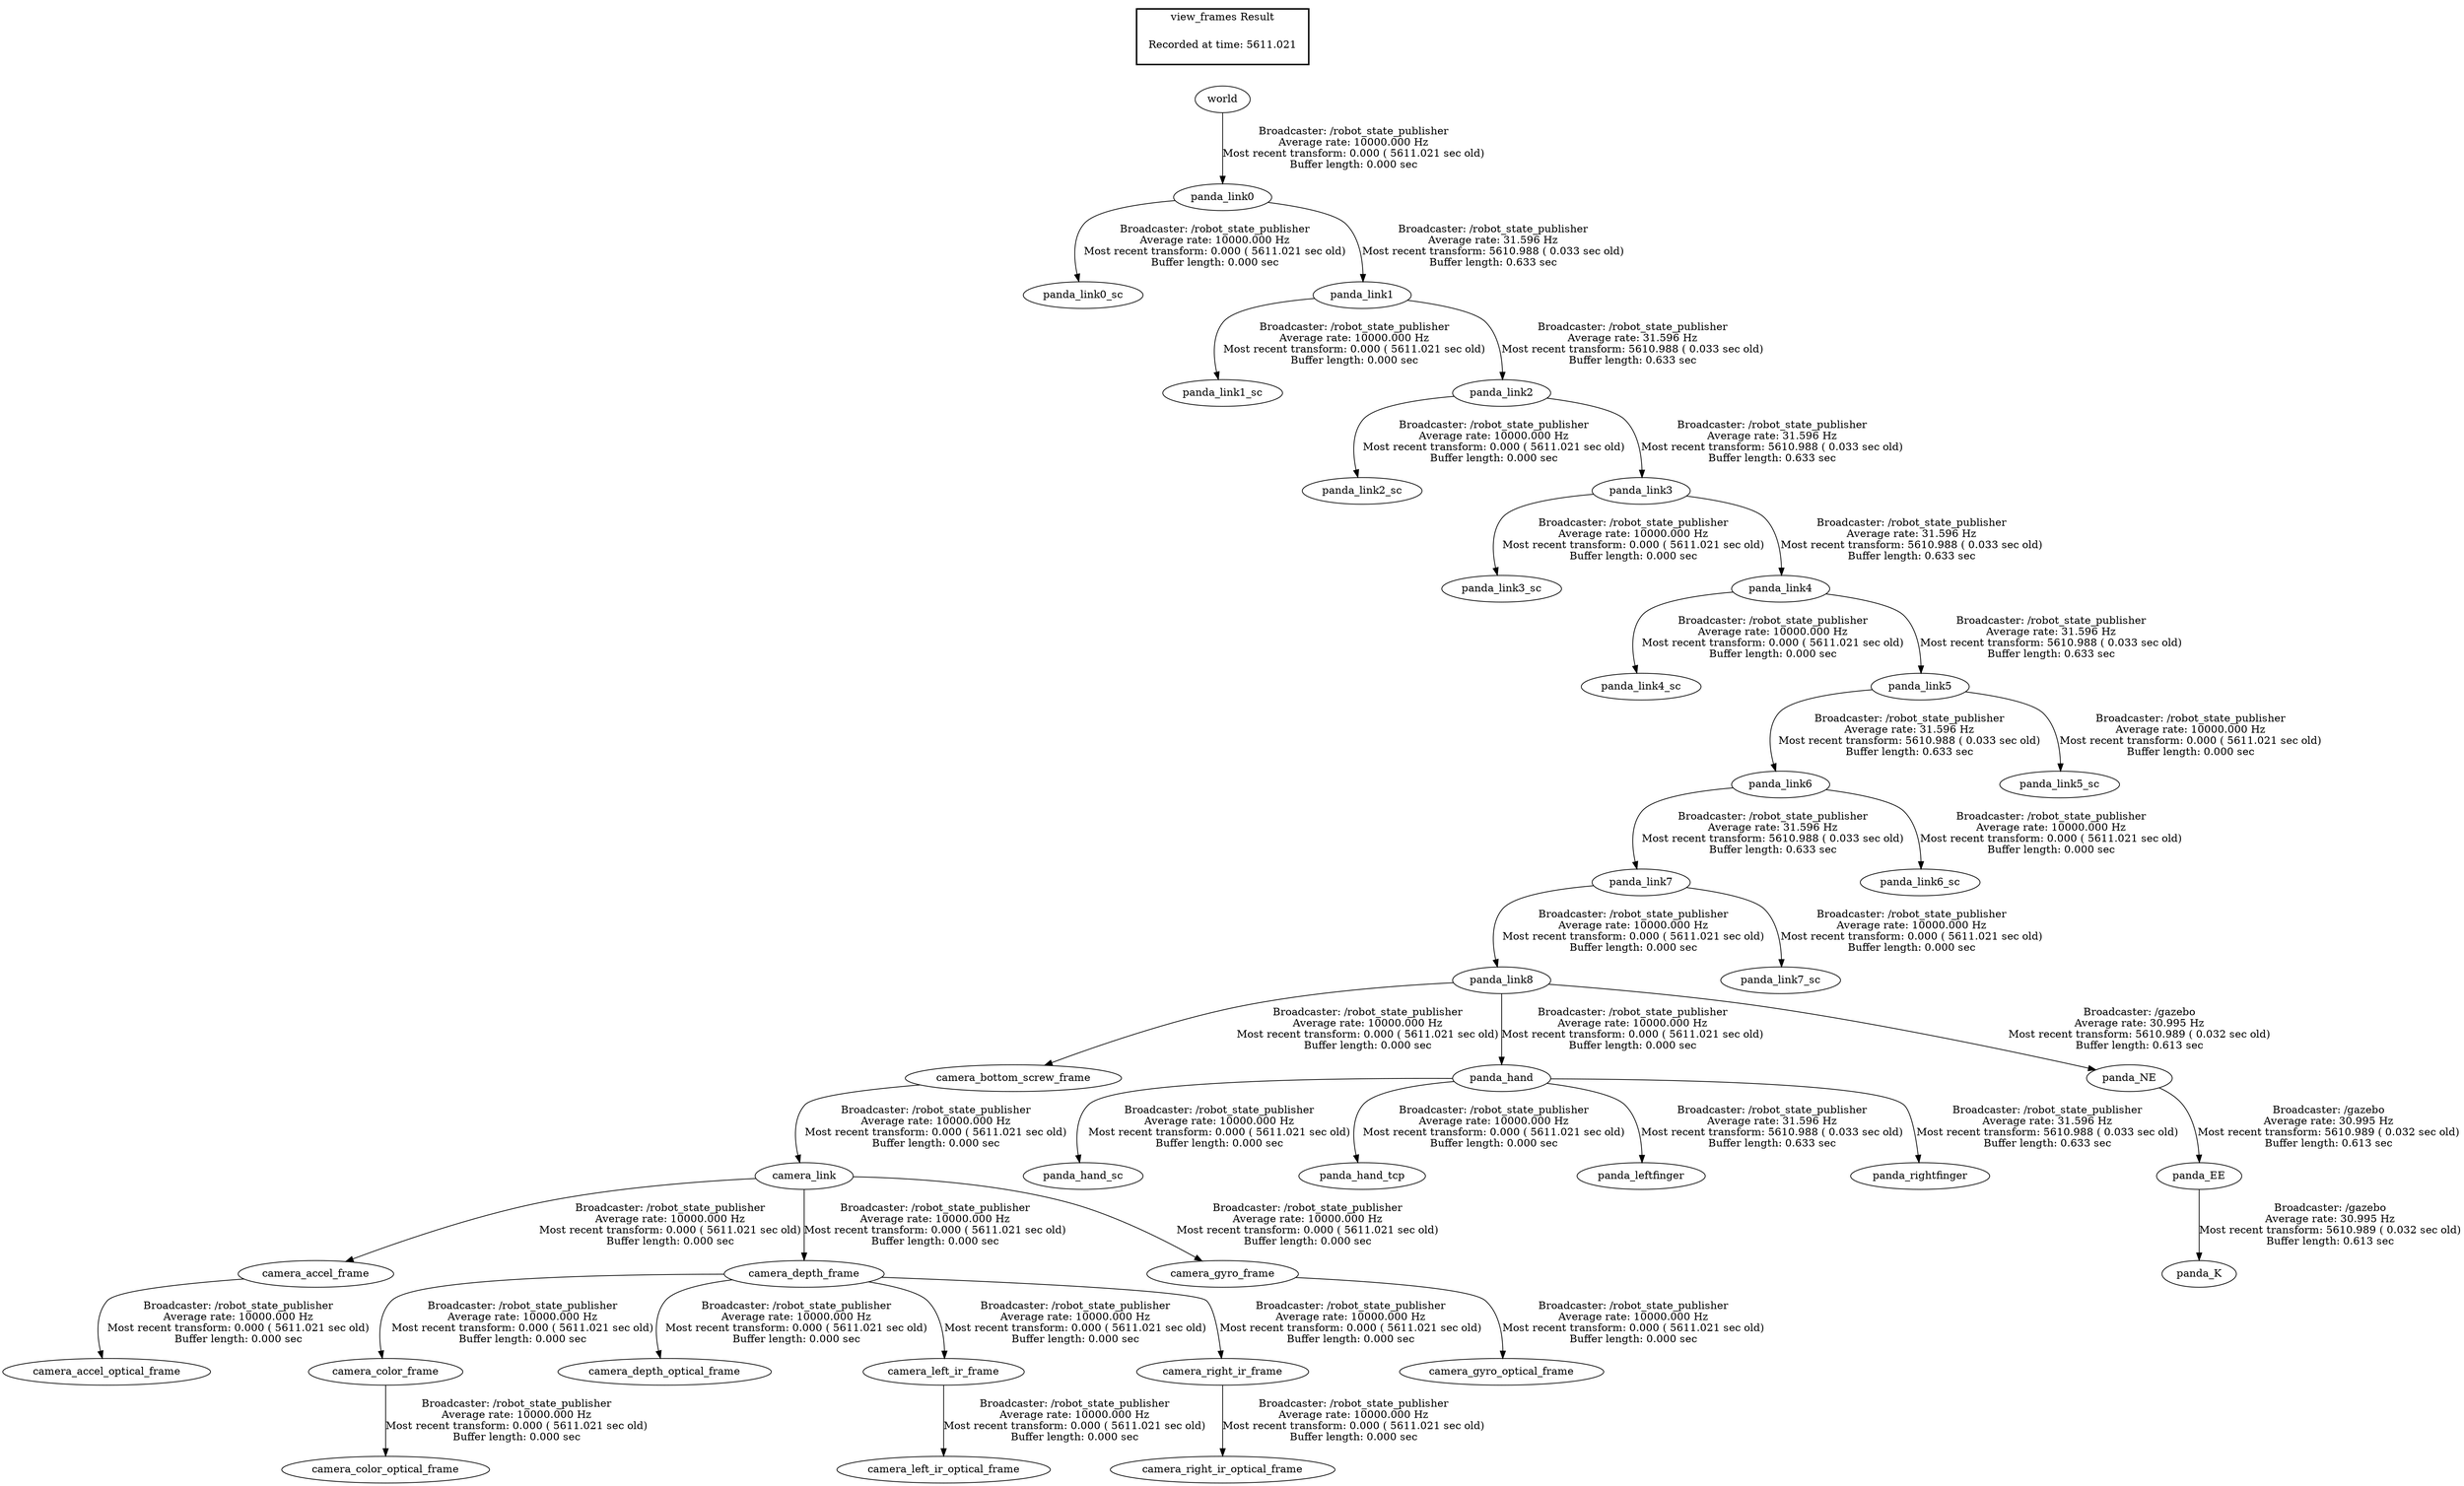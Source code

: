 digraph G {
"world" -> "panda_link0"[label="Broadcaster: /robot_state_publisher\nAverage rate: 10000.000 Hz\nMost recent transform: 0.000 ( 5611.021 sec old)\nBuffer length: 0.000 sec\n"];
"camera_link" -> "camera_accel_frame"[label="Broadcaster: /robot_state_publisher\nAverage rate: 10000.000 Hz\nMost recent transform: 0.000 ( 5611.021 sec old)\nBuffer length: 0.000 sec\n"];
"camera_bottom_screw_frame" -> "camera_link"[label="Broadcaster: /robot_state_publisher\nAverage rate: 10000.000 Hz\nMost recent transform: 0.000 ( 5611.021 sec old)\nBuffer length: 0.000 sec\n"];
"camera_accel_frame" -> "camera_accel_optical_frame"[label="Broadcaster: /robot_state_publisher\nAverage rate: 10000.000 Hz\nMost recent transform: 0.000 ( 5611.021 sec old)\nBuffer length: 0.000 sec\n"];
"camera_depth_frame" -> "camera_color_frame"[label="Broadcaster: /robot_state_publisher\nAverage rate: 10000.000 Hz\nMost recent transform: 0.000 ( 5611.021 sec old)\nBuffer length: 0.000 sec\n"];
"camera_link" -> "camera_depth_frame"[label="Broadcaster: /robot_state_publisher\nAverage rate: 10000.000 Hz\nMost recent transform: 0.000 ( 5611.021 sec old)\nBuffer length: 0.000 sec\n"];
"camera_color_frame" -> "camera_color_optical_frame"[label="Broadcaster: /robot_state_publisher\nAverage rate: 10000.000 Hz\nMost recent transform: 0.000 ( 5611.021 sec old)\nBuffer length: 0.000 sec\n"];
"camera_depth_frame" -> "camera_depth_optical_frame"[label="Broadcaster: /robot_state_publisher\nAverage rate: 10000.000 Hz\nMost recent transform: 0.000 ( 5611.021 sec old)\nBuffer length: 0.000 sec\n"];
"camera_link" -> "camera_gyro_frame"[label="Broadcaster: /robot_state_publisher\nAverage rate: 10000.000 Hz\nMost recent transform: 0.000 ( 5611.021 sec old)\nBuffer length: 0.000 sec\n"];
"camera_gyro_frame" -> "camera_gyro_optical_frame"[label="Broadcaster: /robot_state_publisher\nAverage rate: 10000.000 Hz\nMost recent transform: 0.000 ( 5611.021 sec old)\nBuffer length: 0.000 sec\n"];
"panda_link8" -> "camera_bottom_screw_frame"[label="Broadcaster: /robot_state_publisher\nAverage rate: 10000.000 Hz\nMost recent transform: 0.000 ( 5611.021 sec old)\nBuffer length: 0.000 sec\n"];
"panda_link7" -> "panda_link8"[label="Broadcaster: /robot_state_publisher\nAverage rate: 10000.000 Hz\nMost recent transform: 0.000 ( 5611.021 sec old)\nBuffer length: 0.000 sec\n"];
"camera_depth_frame" -> "camera_left_ir_frame"[label="Broadcaster: /robot_state_publisher\nAverage rate: 10000.000 Hz\nMost recent transform: 0.000 ( 5611.021 sec old)\nBuffer length: 0.000 sec\n"];
"camera_left_ir_frame" -> "camera_left_ir_optical_frame"[label="Broadcaster: /robot_state_publisher\nAverage rate: 10000.000 Hz\nMost recent transform: 0.000 ( 5611.021 sec old)\nBuffer length: 0.000 sec\n"];
"camera_depth_frame" -> "camera_right_ir_frame"[label="Broadcaster: /robot_state_publisher\nAverage rate: 10000.000 Hz\nMost recent transform: 0.000 ( 5611.021 sec old)\nBuffer length: 0.000 sec\n"];
"camera_right_ir_frame" -> "camera_right_ir_optical_frame"[label="Broadcaster: /robot_state_publisher\nAverage rate: 10000.000 Hz\nMost recent transform: 0.000 ( 5611.021 sec old)\nBuffer length: 0.000 sec\n"];
"panda_link8" -> "panda_hand"[label="Broadcaster: /robot_state_publisher\nAverage rate: 10000.000 Hz\nMost recent transform: 0.000 ( 5611.021 sec old)\nBuffer length: 0.000 sec\n"];
"panda_hand" -> "panda_hand_sc"[label="Broadcaster: /robot_state_publisher\nAverage rate: 10000.000 Hz\nMost recent transform: 0.000 ( 5611.021 sec old)\nBuffer length: 0.000 sec\n"];
"panda_hand" -> "panda_hand_tcp"[label="Broadcaster: /robot_state_publisher\nAverage rate: 10000.000 Hz\nMost recent transform: 0.000 ( 5611.021 sec old)\nBuffer length: 0.000 sec\n"];
"panda_link6" -> "panda_link7"[label="Broadcaster: /robot_state_publisher\nAverage rate: 31.596 Hz\nMost recent transform: 5610.988 ( 0.033 sec old)\nBuffer length: 0.633 sec\n"];
"panda_link0" -> "panda_link0_sc"[label="Broadcaster: /robot_state_publisher\nAverage rate: 10000.000 Hz\nMost recent transform: 0.000 ( 5611.021 sec old)\nBuffer length: 0.000 sec\n"];
"panda_link1" -> "panda_link1_sc"[label="Broadcaster: /robot_state_publisher\nAverage rate: 10000.000 Hz\nMost recent transform: 0.000 ( 5611.021 sec old)\nBuffer length: 0.000 sec\n"];
"panda_link0" -> "panda_link1"[label="Broadcaster: /robot_state_publisher\nAverage rate: 31.596 Hz\nMost recent transform: 5610.988 ( 0.033 sec old)\nBuffer length: 0.633 sec\n"];
"panda_link2" -> "panda_link2_sc"[label="Broadcaster: /robot_state_publisher\nAverage rate: 10000.000 Hz\nMost recent transform: 0.000 ( 5611.021 sec old)\nBuffer length: 0.000 sec\n"];
"panda_link1" -> "panda_link2"[label="Broadcaster: /robot_state_publisher\nAverage rate: 31.596 Hz\nMost recent transform: 5610.988 ( 0.033 sec old)\nBuffer length: 0.633 sec\n"];
"panda_link3" -> "panda_link3_sc"[label="Broadcaster: /robot_state_publisher\nAverage rate: 10000.000 Hz\nMost recent transform: 0.000 ( 5611.021 sec old)\nBuffer length: 0.000 sec\n"];
"panda_link2" -> "panda_link3"[label="Broadcaster: /robot_state_publisher\nAverage rate: 31.596 Hz\nMost recent transform: 5610.988 ( 0.033 sec old)\nBuffer length: 0.633 sec\n"];
"panda_link4" -> "panda_link4_sc"[label="Broadcaster: /robot_state_publisher\nAverage rate: 10000.000 Hz\nMost recent transform: 0.000 ( 5611.021 sec old)\nBuffer length: 0.000 sec\n"];
"panda_link3" -> "panda_link4"[label="Broadcaster: /robot_state_publisher\nAverage rate: 31.596 Hz\nMost recent transform: 5610.988 ( 0.033 sec old)\nBuffer length: 0.633 sec\n"];
"panda_link5" -> "panda_link5_sc"[label="Broadcaster: /robot_state_publisher\nAverage rate: 10000.000 Hz\nMost recent transform: 0.000 ( 5611.021 sec old)\nBuffer length: 0.000 sec\n"];
"panda_link4" -> "panda_link5"[label="Broadcaster: /robot_state_publisher\nAverage rate: 31.596 Hz\nMost recent transform: 5610.988 ( 0.033 sec old)\nBuffer length: 0.633 sec\n"];
"panda_link6" -> "panda_link6_sc"[label="Broadcaster: /robot_state_publisher\nAverage rate: 10000.000 Hz\nMost recent transform: 0.000 ( 5611.021 sec old)\nBuffer length: 0.000 sec\n"];
"panda_link5" -> "panda_link6"[label="Broadcaster: /robot_state_publisher\nAverage rate: 31.596 Hz\nMost recent transform: 5610.988 ( 0.033 sec old)\nBuffer length: 0.633 sec\n"];
"panda_link7" -> "panda_link7_sc"[label="Broadcaster: /robot_state_publisher\nAverage rate: 10000.000 Hz\nMost recent transform: 0.000 ( 5611.021 sec old)\nBuffer length: 0.000 sec\n"];
"panda_hand" -> "panda_leftfinger"[label="Broadcaster: /robot_state_publisher\nAverage rate: 31.596 Hz\nMost recent transform: 5610.988 ( 0.033 sec old)\nBuffer length: 0.633 sec\n"];
"panda_hand" -> "panda_rightfinger"[label="Broadcaster: /robot_state_publisher\nAverage rate: 31.596 Hz\nMost recent transform: 5610.988 ( 0.033 sec old)\nBuffer length: 0.633 sec\n"];
"panda_link8" -> "panda_NE"[label="Broadcaster: /gazebo\nAverage rate: 30.995 Hz\nMost recent transform: 5610.989 ( 0.032 sec old)\nBuffer length: 0.613 sec\n"];
"panda_NE" -> "panda_EE"[label="Broadcaster: /gazebo\nAverage rate: 30.995 Hz\nMost recent transform: 5610.989 ( 0.032 sec old)\nBuffer length: 0.613 sec\n"];
"panda_EE" -> "panda_K"[label="Broadcaster: /gazebo\nAverage rate: 30.995 Hz\nMost recent transform: 5610.989 ( 0.032 sec old)\nBuffer length: 0.613 sec\n"];
edge [style=invis];
 subgraph cluster_legend { style=bold; color=black; label ="view_frames Result";
"Recorded at time: 5611.021"[ shape=plaintext ] ;
 }->"world";
}